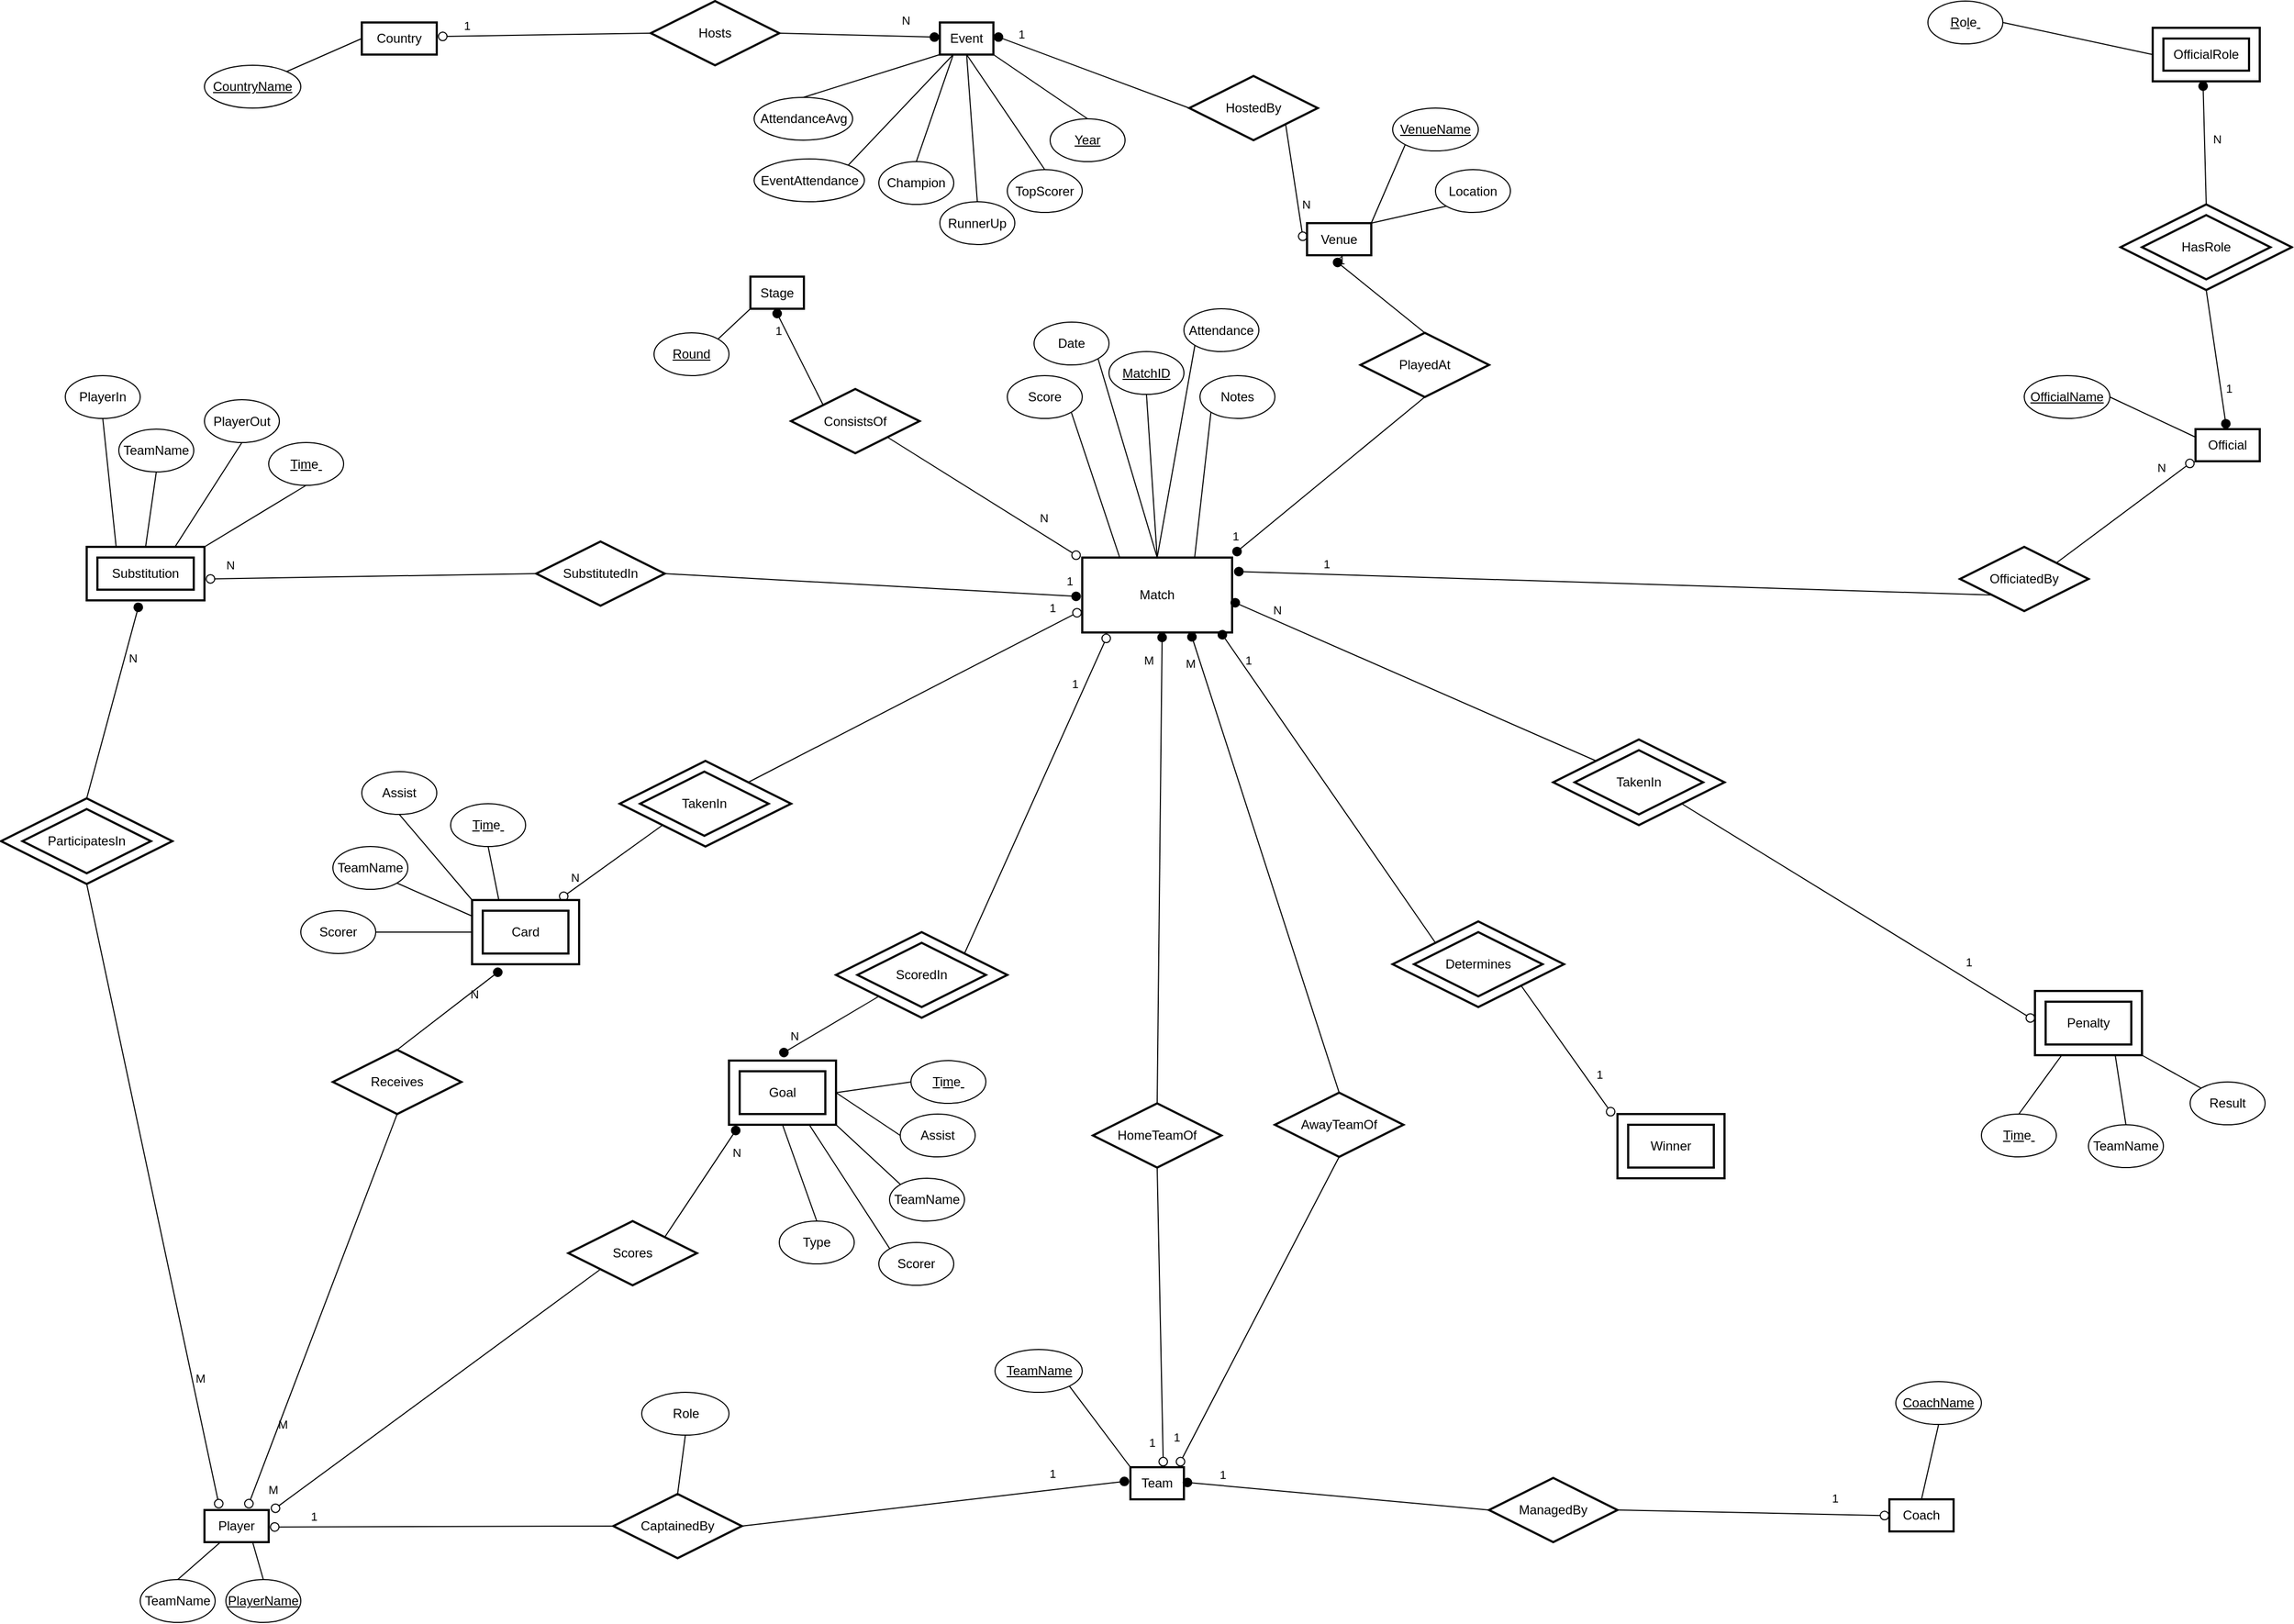 <mxfile version="22.0.7" type="onedrive">
  <diagram name="Page-1" id="App9Iwsq-mg03enMHrIf">
    <mxGraphModel grid="1" page="1" gridSize="10" guides="1" tooltips="1" connect="1" arrows="1" fold="1" pageScale="1" pageWidth="2336" pageHeight="1654" background="#ffffff" math="0" shadow="0">
      <root>
        <mxCell id="0" />
        <mxCell id="1" parent="0" />
        <UserObject label="%Entity_Set%" Entity_Set="Event" Key="Year" Other_Attributes="Host, EventAddentance, AttendanceAvg, Matches, Champion, RunnerUp, TopScorer" placeholders="1" id="K_F7ODO9CJiv-tPrbr26-68">
          <mxCell style="whiteSpace=wrap;html=1;strokeWidth=2;" vertex="1" parent="1">
            <mxGeometry x="947" y="90" width="50" height="30" as="geometry" />
          </mxCell>
        </UserObject>
        <UserObject label="%Entity_Set%" Entity_Set="Match" Key="MatchID" Other_Attributes="Date, Score, Round, Venue, Attendance, Referee, Notes, Year" placeholders="1" id="K_F7ODO9CJiv-tPrbr26-69">
          <mxCell style="whiteSpace=wrap;html=1;strokeWidth=2;" vertex="1" parent="1">
            <mxGeometry x="1080" y="590" width="140" height="70" as="geometry" />
          </mxCell>
        </UserObject>
        <UserObject label="%Entity_Set%" Entity_Set="Venue" Key="VenueName" Other_Attributes="Location" placeholders="1" id="K_F7ODO9CJiv-tPrbr26-70">
          <mxCell style="whiteSpace=wrap;html=1;strokeWidth=2;" vertex="1" parent="1">
            <mxGeometry x="1290" y="277.5" width="60" height="30" as="geometry" />
          </mxCell>
        </UserObject>
        <UserObject label="%Entity_Set%" Entity_Set="Team" Key="TeamName, Year" Other_Attributes="Manager, Captain" placeholders="1" id="K_F7ODO9CJiv-tPrbr26-71">
          <mxCell style="whiteSpace=wrap;html=1;strokeWidth=2;" vertex="1" parent="1">
            <mxGeometry x="1125" y="1440" width="50" height="30" as="geometry" />
          </mxCell>
        </UserObject>
        <UserObject label="%Entity_Set%" Entity_Set="Coach" Key="CoachName" Other_Attributes="" placeholders="1" id="K_F7ODO9CJiv-tPrbr26-72">
          <mxCell style="whiteSpace=wrap;html=1;strokeWidth=2;" vertex="1" parent="1">
            <mxGeometry x="1834" y="1470" width="60" height="30" as="geometry" />
          </mxCell>
        </UserObject>
        <UserObject label="%Entity_Set%" Entity_Set="Stage" Key="Round, Year" Other_Attributes="" placeholders="1" id="K_F7ODO9CJiv-tPrbr26-73">
          <mxCell style="whiteSpace=wrap;html=1;strokeWidth=2;" vertex="1" parent="1">
            <mxGeometry x="770" y="327.5" width="50" height="30" as="geometry" />
          </mxCell>
        </UserObject>
        <UserObject label="%Entity_Set%" Entity_Set="Official" Key="OfficialName, MatchID" Other_Attributes="" placeholders="1" id="K_F7ODO9CJiv-tPrbr26-75">
          <mxCell style="whiteSpace=wrap;html=1;strokeWidth=2;" vertex="1" parent="1">
            <mxGeometry x="2120" y="470" width="60" height="30" as="geometry" />
          </mxCell>
        </UserObject>
        <UserObject label="%Entity_Set%" Entity_Set="Player" Key="PlayerName" Other_Attributes="TeamName, Role (Captain, Regular)" placeholders="1" id="K_F7ODO9CJiv-tPrbr26-81">
          <mxCell style="whiteSpace=wrap;html=1;strokeWidth=2;" vertex="1" parent="1">
            <mxGeometry x="260" y="1480" width="60" height="30" as="geometry" />
          </mxCell>
        </UserObject>
        <UserObject label="%Entity_Set%" Entity_Set="Country" Key="CountryName" Other_Attributes="" placeholders="1" id="K_F7ODO9CJiv-tPrbr26-82">
          <mxCell style="whiteSpace=wrap;html=1;strokeWidth=2;" vertex="1" parent="1">
            <mxGeometry x="407" y="90" width="70" height="30" as="geometry" />
          </mxCell>
        </UserObject>
        <mxCell id="K_F7ODO9CJiv-tPrbr26-116" value="HostedBy" style="shape=rhombus;perimeter=rhombusPerimeter;whiteSpace=wrap;html=1;align=center;strokeWidth=2;" vertex="1" parent="1">
          <mxGeometry x="1180" y="140" width="120" height="60" as="geometry" />
        </mxCell>
        <mxCell id="K_F7ODO9CJiv-tPrbr26-126" value="1" style="html=1;verticalAlign=bottom;labelBackgroundColor=none;startArrow=oval;startFill=1;startSize=8;endArrow=none;rounded=0;entryX=0;entryY=0.5;entryDx=0;entryDy=0;exitX=1.095;exitY=0.455;exitDx=0;exitDy=0;exitPerimeter=0;" edge="1" parent="1" source="K_F7ODO9CJiv-tPrbr26-68" target="K_F7ODO9CJiv-tPrbr26-116">
          <mxGeometry x="-0.769" y="1" relative="1" as="geometry">
            <mxPoint x="1530" y="210" as="sourcePoint" />
            <mxPoint x="1810" y="210" as="targetPoint" />
            <mxPoint as="offset" />
          </mxGeometry>
        </mxCell>
        <mxCell id="K_F7ODO9CJiv-tPrbr26-127" value="N" style="html=1;verticalAlign=bottom;labelBackgroundColor=none;startArrow=oval;startFill=0;startSize=8;endArrow=none;rounded=0;entryX=1;entryY=1;entryDx=0;entryDy=0;exitX=-0.067;exitY=0.41;exitDx=0;exitDy=0;exitPerimeter=0;" edge="1" parent="1" source="K_F7ODO9CJiv-tPrbr26-70" target="K_F7ODO9CJiv-tPrbr26-116">
          <mxGeometry x="-0.624" y="-6" relative="1" as="geometry">
            <mxPoint x="1430" y="130" as="sourcePoint" />
            <mxPoint x="1020" y="150" as="targetPoint" />
            <mxPoint as="offset" />
          </mxGeometry>
        </mxCell>
        <mxCell id="K_F7ODO9CJiv-tPrbr26-128" value="PlayedAt" style="shape=rhombus;perimeter=rhombusPerimeter;whiteSpace=wrap;html=1;align=center;strokeWidth=2;" vertex="1" parent="1">
          <mxGeometry x="1340" y="380" width="120" height="60" as="geometry" />
        </mxCell>
        <mxCell id="K_F7ODO9CJiv-tPrbr26-129" value="1" style="html=1;verticalAlign=bottom;labelBackgroundColor=none;startArrow=oval;startFill=1;startSize=8;endArrow=none;rounded=0;entryX=0.5;entryY=1;entryDx=0;entryDy=0;exitX=1.033;exitY=-0.081;exitDx=0;exitDy=0;exitPerimeter=0;" edge="1" parent="1" source="K_F7ODO9CJiv-tPrbr26-69" target="K_F7ODO9CJiv-tPrbr26-128">
          <mxGeometry x="-0.981" y="5" relative="1" as="geometry">
            <mxPoint x="1475" y="174" as="sourcePoint" />
            <mxPoint x="1820" y="220" as="targetPoint" />
            <mxPoint as="offset" />
          </mxGeometry>
        </mxCell>
        <mxCell id="K_F7ODO9CJiv-tPrbr26-130" value="1" style="html=1;verticalAlign=bottom;labelBackgroundColor=none;startArrow=oval;startFill=1;startSize=8;endArrow=none;rounded=0;entryX=0.5;entryY=0;entryDx=0;entryDy=0;exitX=0.476;exitY=1.224;exitDx=0;exitDy=0;exitPerimeter=0;" edge="1" parent="1" source="K_F7ODO9CJiv-tPrbr26-70" target="K_F7ODO9CJiv-tPrbr26-128">
          <mxGeometry x="-0.876" y="-3" relative="1" as="geometry">
            <mxPoint x="1780" y="200" as="sourcePoint" />
            <mxPoint x="1760" y="190" as="targetPoint" />
            <mxPoint as="offset" />
          </mxGeometry>
        </mxCell>
        <mxCell id="K_F7ODO9CJiv-tPrbr26-131" value="HomeTeamOf" style="shape=rhombus;perimeter=rhombusPerimeter;whiteSpace=wrap;html=1;align=center;strokeWidth=2;" vertex="1" parent="1">
          <mxGeometry x="1090" y="1100" width="120" height="60" as="geometry" />
        </mxCell>
        <mxCell id="K_F7ODO9CJiv-tPrbr26-132" value="1" style="html=1;verticalAlign=bottom;labelBackgroundColor=none;startArrow=oval;startFill=0;startSize=8;endArrow=none;rounded=0;entryX=0.5;entryY=1;entryDx=0;entryDy=0;exitX=0.613;exitY=-0.173;exitDx=0;exitDy=0;exitPerimeter=0;" edge="1" parent="1" source="K_F7ODO9CJiv-tPrbr26-71" target="K_F7ODO9CJiv-tPrbr26-131">
          <mxGeometry x="-0.935" y="10" relative="1" as="geometry">
            <mxPoint x="1390" y="990" as="sourcePoint" />
            <mxPoint x="1465" y="940" as="targetPoint" />
            <mxPoint as="offset" />
          </mxGeometry>
        </mxCell>
        <mxCell id="K_F7ODO9CJiv-tPrbr26-133" value="M" style="html=1;verticalAlign=bottom;labelBackgroundColor=none;startArrow=oval;startFill=1;startSize=8;endArrow=none;rounded=0;entryX=0.5;entryY=0;entryDx=0;entryDy=0;exitX=0.533;exitY=1.066;exitDx=0;exitDy=0;exitPerimeter=0;" edge="1" parent="1" source="K_F7ODO9CJiv-tPrbr26-69" target="K_F7ODO9CJiv-tPrbr26-131">
          <mxGeometry x="-0.857" y="-12" relative="1" as="geometry">
            <mxPoint x="1631" y="927" as="sourcePoint" />
            <mxPoint x="1665" y="985" as="targetPoint" />
            <mxPoint as="offset" />
          </mxGeometry>
        </mxCell>
        <mxCell id="K_F7ODO9CJiv-tPrbr26-134" value="ManagedBy" style="shape=rhombus;perimeter=rhombusPerimeter;whiteSpace=wrap;html=1;align=center;strokeWidth=2;" vertex="1" parent="1">
          <mxGeometry x="1460" y="1450" width="120" height="60" as="geometry" />
        </mxCell>
        <mxCell id="K_F7ODO9CJiv-tPrbr26-135" value="1" style="html=1;verticalAlign=bottom;labelBackgroundColor=none;startArrow=oval;startFill=1;startSize=8;endArrow=none;rounded=0;entryX=0;entryY=0.5;entryDx=0;entryDy=0;exitX=1.066;exitY=0.475;exitDx=0;exitDy=0;exitPerimeter=0;" edge="1" parent="1" source="K_F7ODO9CJiv-tPrbr26-71" target="K_F7ODO9CJiv-tPrbr26-134">
          <mxGeometry x="-0.769" y="1" relative="1" as="geometry">
            <mxPoint x="1600" y="1019" as="sourcePoint" />
            <mxPoint x="1945" y="1065" as="targetPoint" />
            <mxPoint as="offset" />
          </mxGeometry>
        </mxCell>
        <mxCell id="K_F7ODO9CJiv-tPrbr26-136" value="1" style="html=1;verticalAlign=bottom;labelBackgroundColor=none;startArrow=oval;startFill=0;startSize=8;endArrow=none;rounded=0;entryX=1;entryY=0.5;entryDx=0;entryDy=0;exitX=-0.075;exitY=0.505;exitDx=0;exitDy=0;exitPerimeter=0;" edge="1" parent="1" source="K_F7ODO9CJiv-tPrbr26-72" target="K_F7ODO9CJiv-tPrbr26-134">
          <mxGeometry x="-0.624" y="-6" relative="1" as="geometry">
            <mxPoint x="1851" y="977" as="sourcePoint" />
            <mxPoint x="1885" y="1035" as="targetPoint" />
            <mxPoint as="offset" />
          </mxGeometry>
        </mxCell>
        <mxCell id="K_F7ODO9CJiv-tPrbr26-142" value="CaptainedBy" style="shape=rhombus;perimeter=rhombusPerimeter;whiteSpace=wrap;html=1;align=center;strokeWidth=2;" vertex="1" parent="1">
          <mxGeometry x="642" y="1465" width="120" height="60" as="geometry" />
        </mxCell>
        <mxCell id="K_F7ODO9CJiv-tPrbr26-143" value="1" style="html=1;verticalAlign=bottom;labelBackgroundColor=none;startArrow=oval;startFill=0;startSize=8;endArrow=none;rounded=0;entryX=0;entryY=0.5;entryDx=0;entryDy=0;exitX=1.094;exitY=0.528;exitDx=0;exitDy=0;exitPerimeter=0;" edge="1" parent="1" source="K_F7ODO9CJiv-tPrbr26-81" target="K_F7ODO9CJiv-tPrbr26-142">
          <mxGeometry x="-0.769" y="1" relative="1" as="geometry">
            <mxPoint x="580" y="1474" as="sourcePoint" />
            <mxPoint x="987" y="1395" as="targetPoint" />
            <mxPoint as="offset" />
          </mxGeometry>
        </mxCell>
        <mxCell id="K_F7ODO9CJiv-tPrbr26-144" value="1" style="html=1;verticalAlign=bottom;labelBackgroundColor=none;startArrow=oval;startFill=1;startSize=8;endArrow=none;rounded=0;entryX=1;entryY=0.5;entryDx=0;entryDy=0;exitX=-0.113;exitY=0.443;exitDx=0;exitDy=0;exitPerimeter=0;" edge="1" parent="1" source="K_F7ODO9CJiv-tPrbr26-71" target="K_F7ODO9CJiv-tPrbr26-142">
          <mxGeometry x="-0.624" y="-6" relative="1" as="geometry">
            <mxPoint x="1398" y="1125" as="sourcePoint" />
            <mxPoint x="1487" y="1045" as="targetPoint" />
            <mxPoint as="offset" />
          </mxGeometry>
        </mxCell>
        <mxCell id="K_F7ODO9CJiv-tPrbr26-149" value="N" style="html=1;verticalAlign=bottom;labelBackgroundColor=none;startArrow=oval;startFill=1;startSize=8;endArrow=none;rounded=0;entryX=0;entryY=1;entryDx=0;entryDy=0;exitX=0.513;exitY=-0.125;exitDx=0;exitDy=0;exitPerimeter=0;" edge="1" parent="1" source="K_F7ODO9CJiv-tPrbr26-278" target="K_F7ODO9CJiv-tPrbr26-275">
          <mxGeometry x="-0.769" y="1" relative="1" as="geometry">
            <mxPoint x="828.5" y="1055.8" as="sourcePoint" />
            <mxPoint x="940" y="925" as="targetPoint" />
            <mxPoint as="offset" />
          </mxGeometry>
        </mxCell>
        <mxCell id="K_F7ODO9CJiv-tPrbr26-150" value="1" style="html=1;verticalAlign=bottom;labelBackgroundColor=none;startArrow=oval;startFill=0;startSize=8;endArrow=none;rounded=0;entryX=1;entryY=0;entryDx=0;entryDy=0;exitX=0.16;exitY=1.079;exitDx=0;exitDy=0;exitPerimeter=0;" edge="1" parent="1" source="K_F7ODO9CJiv-tPrbr26-69" target="K_F7ODO9CJiv-tPrbr26-275">
          <mxGeometry x="-0.632" y="-6" relative="1" as="geometry">
            <mxPoint x="1480" y="755" as="sourcePoint" />
            <mxPoint x="1000" y="895" as="targetPoint" />
            <mxPoint as="offset" />
          </mxGeometry>
        </mxCell>
        <mxCell id="K_F7ODO9CJiv-tPrbr26-151" value="Scores" style="shape=rhombus;perimeter=rhombusPerimeter;whiteSpace=wrap;html=1;align=center;strokeWidth=2;" vertex="1" parent="1">
          <mxGeometry x="600" y="1210" width="120" height="60" as="geometry" />
        </mxCell>
        <mxCell id="K_F7ODO9CJiv-tPrbr26-152" value="N" style="html=1;verticalAlign=bottom;labelBackgroundColor=none;startArrow=oval;startFill=1;startSize=8;endArrow=none;rounded=0;entryX=1;entryY=0;entryDx=0;entryDy=0;exitX=0.063;exitY=1.089;exitDx=0;exitDy=0;exitPerimeter=0;" edge="1" parent="1" source="K_F7ODO9CJiv-tPrbr26-278" target="K_F7ODO9CJiv-tPrbr26-151">
          <mxGeometry x="-0.592" y="17" relative="1" as="geometry">
            <mxPoint x="823.05" y="1094.35" as="sourcePoint" />
            <mxPoint x="837" y="1255" as="targetPoint" />
            <mxPoint as="offset" />
          </mxGeometry>
        </mxCell>
        <mxCell id="K_F7ODO9CJiv-tPrbr26-153" value="M" style="html=1;verticalAlign=bottom;labelBackgroundColor=none;startArrow=oval;startFill=0;startSize=8;endArrow=none;rounded=0;entryX=0;entryY=1;entryDx=0;entryDy=0;exitX=1.106;exitY=-0.056;exitDx=0;exitDy=0;exitPerimeter=0;" edge="1" parent="1" source="K_F7ODO9CJiv-tPrbr26-81" target="K_F7ODO9CJiv-tPrbr26-151">
          <mxGeometry x="-0.986" y="8" relative="1" as="geometry">
            <mxPoint x="688" y="1305" as="sourcePoint" />
            <mxPoint x="777" y="1225" as="targetPoint" />
            <mxPoint as="offset" />
          </mxGeometry>
        </mxCell>
        <mxCell id="K_F7ODO9CJiv-tPrbr26-155" value="N" style="html=1;verticalAlign=bottom;labelBackgroundColor=none;startArrow=oval;startFill=1;startSize=8;endArrow=none;rounded=0;entryX=0;entryY=0;entryDx=0;entryDy=0;exitX=1.021;exitY=0.603;exitDx=0;exitDy=0;exitPerimeter=0;" edge="1" parent="1" source="K_F7ODO9CJiv-tPrbr26-69" target="K_F7ODO9CJiv-tPrbr26-309">
          <mxGeometry x="-0.769" y="1" relative="1" as="geometry">
            <mxPoint x="1612" y="669" as="sourcePoint" />
            <mxPoint x="1540" y="797" as="targetPoint" />
            <mxPoint as="offset" />
          </mxGeometry>
        </mxCell>
        <mxCell id="K_F7ODO9CJiv-tPrbr26-156" value="1" style="html=1;verticalAlign=bottom;labelBackgroundColor=none;startArrow=oval;startFill=0;startSize=8;endArrow=none;rounded=0;entryX=1;entryY=1;entryDx=0;entryDy=0;exitX=-0.043;exitY=0.42;exitDx=0;exitDy=0;exitPerimeter=0;" edge="1" parent="1" source="K_F7ODO9CJiv-tPrbr26-312" target="K_F7ODO9CJiv-tPrbr26-309">
          <mxGeometry x="-0.624" y="-6" relative="1" as="geometry">
            <mxPoint x="1965.86" y="1025.81" as="sourcePoint" />
            <mxPoint x="1660" y="797" as="targetPoint" />
            <mxPoint as="offset" />
          </mxGeometry>
        </mxCell>
        <mxCell id="K_F7ODO9CJiv-tPrbr26-159" value="1" style="html=1;verticalAlign=bottom;labelBackgroundColor=none;startArrow=oval;startFill=0;startSize=8;endArrow=none;rounded=0;entryX=1;entryY=0;entryDx=0;entryDy=0;exitX=-0.035;exitY=0.737;exitDx=0;exitDy=0;exitPerimeter=0;" edge="1" parent="1" source="K_F7ODO9CJiv-tPrbr26-69" target="K_F7ODO9CJiv-tPrbr26-325">
          <mxGeometry x="-0.87" y="-7" relative="1" as="geometry">
            <mxPoint x="1372" y="701" as="sourcePoint" />
            <mxPoint x="732.0" y="795" as="targetPoint" />
            <mxPoint as="offset" />
          </mxGeometry>
        </mxCell>
        <mxCell id="K_F7ODO9CJiv-tPrbr26-160" value="SubstitutedIn" style="shape=rhombus;perimeter=rhombusPerimeter;whiteSpace=wrap;html=1;align=center;strokeWidth=2;" vertex="1" parent="1">
          <mxGeometry x="570" y="575" width="120" height="60" as="geometry" />
        </mxCell>
        <mxCell id="K_F7ODO9CJiv-tPrbr26-161" value="1" style="html=1;verticalAlign=bottom;labelBackgroundColor=none;startArrow=oval;startFill=1;startSize=8;endArrow=none;rounded=0;entryX=1;entryY=0.5;entryDx=0;entryDy=0;exitX=-0.041;exitY=0.517;exitDx=0;exitDy=0;exitPerimeter=0;" edge="1" parent="1" source="K_F7ODO9CJiv-tPrbr26-69" target="K_F7ODO9CJiv-tPrbr26-160">
          <mxGeometry x="-0.964" y="-6" relative="1" as="geometry">
            <mxPoint x="1050" y="559" as="sourcePoint" />
            <mxPoint x="1457" y="480" as="targetPoint" />
            <mxPoint y="1" as="offset" />
          </mxGeometry>
        </mxCell>
        <mxCell id="K_F7ODO9CJiv-tPrbr26-162" value="N" style="html=1;verticalAlign=bottom;labelBackgroundColor=none;startArrow=oval;startFill=0;startSize=8;endArrow=none;rounded=0;entryX=0;entryY=0.5;entryDx=0;entryDy=0;exitX=1.051;exitY=0.599;exitDx=0;exitDy=0;exitPerimeter=0;" edge="1" parent="1" source="K_F7ODO9CJiv-tPrbr26-356" target="K_F7ODO9CJiv-tPrbr26-160">
          <mxGeometry x="-0.879" y="4" relative="1" as="geometry">
            <mxPoint x="320" y="610" as="sourcePoint" />
            <mxPoint x="837" y="770" as="targetPoint" />
            <mxPoint as="offset" />
          </mxGeometry>
        </mxCell>
        <mxCell id="K_F7ODO9CJiv-tPrbr26-165" value="N" style="html=1;verticalAlign=bottom;labelBackgroundColor=none;startArrow=oval;startFill=1;startSize=8;endArrow=none;rounded=0;entryX=0.5;entryY=0;entryDx=0;entryDy=0;exitX=0.438;exitY=1.129;exitDx=0;exitDy=0;exitPerimeter=0;" edge="1" parent="1" source="K_F7ODO9CJiv-tPrbr26-356" target="K_F7ODO9CJiv-tPrbr26-354">
          <mxGeometry x="-0.401" y="10" relative="1" as="geometry">
            <mxPoint x="220" y="690" as="sourcePoint" />
            <mxPoint x="160" y="760" as="targetPoint" />
            <mxPoint as="offset" />
          </mxGeometry>
        </mxCell>
        <mxCell id="K_F7ODO9CJiv-tPrbr26-166" value="M" style="html=1;verticalAlign=bottom;labelBackgroundColor=none;startArrow=oval;startFill=0;startSize=8;endArrow=none;rounded=0;exitX=0.222;exitY=-0.198;exitDx=0;exitDy=0;exitPerimeter=0;entryX=0.5;entryY=1;entryDx=0;entryDy=0;" edge="1" parent="1" source="K_F7ODO9CJiv-tPrbr26-81" target="K_F7ODO9CJiv-tPrbr26-354">
          <mxGeometry x="-0.63" y="-6" relative="1" as="geometry">
            <mxPoint x="270" y="1290" as="sourcePoint" />
            <mxPoint x="150" y="940" as="targetPoint" />
            <mxPoint as="offset" />
          </mxGeometry>
        </mxCell>
        <mxCell id="K_F7ODO9CJiv-tPrbr26-171" value="OfficiatedBy" style="shape=rhombus;perimeter=rhombusPerimeter;whiteSpace=wrap;html=1;align=center;strokeWidth=2;" vertex="1" parent="1">
          <mxGeometry x="1900" y="580" width="120" height="60" as="geometry" />
        </mxCell>
        <mxCell id="K_F7ODO9CJiv-tPrbr26-172" value="1" style="html=1;verticalAlign=bottom;labelBackgroundColor=none;startArrow=oval;startFill=1;startSize=8;endArrow=none;rounded=0;entryX=0;entryY=1;entryDx=0;entryDy=0;exitX=1.045;exitY=0.187;exitDx=0;exitDy=0;exitPerimeter=0;" edge="1" parent="1" source="K_F7ODO9CJiv-tPrbr26-69" target="K_F7ODO9CJiv-tPrbr26-171">
          <mxGeometry x="-0.769" y="1" relative="1" as="geometry">
            <mxPoint x="1674" y="529" as="sourcePoint" />
            <mxPoint x="2149" y="455" as="targetPoint" />
            <mxPoint as="offset" />
          </mxGeometry>
        </mxCell>
        <mxCell id="K_F7ODO9CJiv-tPrbr26-173" value="N" style="html=1;verticalAlign=bottom;labelBackgroundColor=none;startArrow=oval;startFill=0;startSize=8;endArrow=none;rounded=0;entryX=1;entryY=0;entryDx=0;entryDy=0;exitX=-0.088;exitY=1.067;exitDx=0;exitDy=0;exitPerimeter=0;" edge="1" parent="1" source="K_F7ODO9CJiv-tPrbr26-75" target="K_F7ODO9CJiv-tPrbr26-171">
          <mxGeometry x="-0.624" y="-6" relative="1" as="geometry">
            <mxPoint x="2036" y="531" as="sourcePoint" />
            <mxPoint x="2089" y="425" as="targetPoint" />
            <mxPoint as="offset" />
          </mxGeometry>
        </mxCell>
        <mxCell id="K_F7ODO9CJiv-tPrbr26-174" value="Receives" style="shape=rhombus;perimeter=rhombusPerimeter;whiteSpace=wrap;html=1;align=center;strokeWidth=2;" vertex="1" parent="1">
          <mxGeometry x="380" y="1050" width="120" height="60" as="geometry" />
        </mxCell>
        <mxCell id="K_F7ODO9CJiv-tPrbr26-175" value="N" style="html=1;verticalAlign=bottom;labelBackgroundColor=none;startArrow=oval;startFill=1;startSize=8;endArrow=none;rounded=0;entryX=0.5;entryY=0;entryDx=0;entryDy=0;exitX=0.24;exitY=1.125;exitDx=0;exitDy=0;exitPerimeter=0;" edge="1" parent="1" source="K_F7ODO9CJiv-tPrbr26-331" target="K_F7ODO9CJiv-tPrbr26-174">
          <mxGeometry x="-0.401" y="10" relative="1" as="geometry">
            <mxPoint x="524.05" y="965.07" as="sourcePoint" />
            <mxPoint x="1097" y="1504" as="targetPoint" />
            <mxPoint as="offset" />
          </mxGeometry>
        </mxCell>
        <mxCell id="K_F7ODO9CJiv-tPrbr26-176" value="M" style="html=1;verticalAlign=bottom;labelBackgroundColor=none;startArrow=oval;startFill=0;startSize=8;endArrow=none;rounded=0;entryX=0.5;entryY=1;entryDx=0;entryDy=0;exitX=0.692;exitY=-0.198;exitDx=0;exitDy=0;exitPerimeter=0;" edge="1" parent="1" source="K_F7ODO9CJiv-tPrbr26-81" target="K_F7ODO9CJiv-tPrbr26-174">
          <mxGeometry x="-0.63" y="-6" relative="1" as="geometry">
            <mxPoint x="427" y="1454" as="sourcePoint" />
            <mxPoint x="1037" y="1474" as="targetPoint" />
            <mxPoint as="offset" />
          </mxGeometry>
        </mxCell>
        <mxCell id="K_F7ODO9CJiv-tPrbr26-177" value="Hosts" style="shape=rhombus;perimeter=rhombusPerimeter;whiteSpace=wrap;html=1;align=center;strokeWidth=2;" vertex="1" parent="1">
          <mxGeometry x="677" y="70" width="120" height="60" as="geometry" />
        </mxCell>
        <mxCell id="K_F7ODO9CJiv-tPrbr26-178" value="1" style="html=1;verticalAlign=bottom;labelBackgroundColor=none;startArrow=oval;startFill=0;startSize=8;endArrow=none;rounded=0;entryX=0;entryY=0.5;entryDx=0;entryDy=0;exitX=1.08;exitY=0.434;exitDx=0;exitDy=0;exitPerimeter=0;" edge="1" parent="1" source="K_F7ODO9CJiv-tPrbr26-82" target="K_F7ODO9CJiv-tPrbr26-177">
          <mxGeometry x="-0.769" y="1" relative="1" as="geometry">
            <mxPoint x="427" y="296" as="sourcePoint" />
            <mxPoint x="1048" y="215" as="targetPoint" />
            <mxPoint as="offset" />
          </mxGeometry>
        </mxCell>
        <mxCell id="K_F7ODO9CJiv-tPrbr26-179" value="N" style="html=1;verticalAlign=bottom;labelBackgroundColor=none;startArrow=oval;startFill=1;startSize=8;endArrow=none;rounded=0;entryX=1;entryY=0.5;entryDx=0;entryDy=0;exitX=-0.102;exitY=0.455;exitDx=0;exitDy=0;exitPerimeter=0;" edge="1" parent="1" source="K_F7ODO9CJiv-tPrbr26-68" target="K_F7ODO9CJiv-tPrbr26-177">
          <mxGeometry x="-0.624" y="-6" relative="1" as="geometry">
            <mxPoint x="980" y="283" as="sourcePoint" />
            <mxPoint x="988" y="185" as="targetPoint" />
            <mxPoint as="offset" />
          </mxGeometry>
        </mxCell>
        <mxCell id="K_F7ODO9CJiv-tPrbr26-180" value="ConsistsOf" style="shape=rhombus;perimeter=rhombusPerimeter;whiteSpace=wrap;html=1;align=center;strokeWidth=2;" vertex="1" parent="1">
          <mxGeometry x="808" y="432.5" width="120" height="60" as="geometry" />
        </mxCell>
        <mxCell id="K_F7ODO9CJiv-tPrbr26-181" value="1" style="html=1;verticalAlign=bottom;labelBackgroundColor=none;startArrow=oval;startFill=1;startSize=8;endArrow=none;rounded=0;entryX=0;entryY=0;entryDx=0;entryDy=0;exitX=0.5;exitY=1.15;exitDx=0;exitDy=0;exitPerimeter=0;" edge="1" parent="1" source="K_F7ODO9CJiv-tPrbr26-73" target="K_F7ODO9CJiv-tPrbr26-180">
          <mxGeometry x="-0.524" y="-11" relative="1" as="geometry">
            <mxPoint x="613.5" y="500.5" as="sourcePoint" />
            <mxPoint x="1178.5" y="612.5" as="targetPoint" />
            <mxPoint as="offset" />
          </mxGeometry>
        </mxCell>
        <mxCell id="K_F7ODO9CJiv-tPrbr26-182" value="N" style="html=1;verticalAlign=bottom;labelBackgroundColor=none;startArrow=oval;startFill=0;startSize=8;endArrow=none;rounded=0;entryX=1;entryY=1;entryDx=0;entryDy=0;exitX=-0.041;exitY=-0.032;exitDx=0;exitDy=0;exitPerimeter=0;" edge="1" parent="1" source="K_F7ODO9CJiv-tPrbr26-69" target="K_F7ODO9CJiv-tPrbr26-180">
          <mxGeometry x="-0.624" y="-6" relative="1" as="geometry">
            <mxPoint x="1575" y="514" as="sourcePoint" />
            <mxPoint x="1620.5" y="595" as="targetPoint" />
            <mxPoint as="offset" />
          </mxGeometry>
        </mxCell>
        <mxCell id="K_F7ODO9CJiv-tPrbr26-184" value="1" style="html=1;verticalAlign=bottom;labelBackgroundColor=none;startArrow=oval;startFill=1;startSize=8;endArrow=none;rounded=0;exitX=0.935;exitY=1.03;exitDx=0;exitDy=0;exitPerimeter=0;entryX=0;entryY=0;entryDx=0;entryDy=0;" edge="1" parent="1" source="K_F7ODO9CJiv-tPrbr26-69" target="K_F7ODO9CJiv-tPrbr26-228">
          <mxGeometry x="-0.769" y="1" relative="1" as="geometry">
            <mxPoint x="1430" y="798" as="sourcePoint" />
            <mxPoint x="1270" y="890" as="targetPoint" />
            <mxPoint as="offset" />
          </mxGeometry>
        </mxCell>
        <mxCell id="K_F7ODO9CJiv-tPrbr26-185" value="1" style="html=1;verticalAlign=bottom;labelBackgroundColor=none;startArrow=oval;startFill=0;startSize=8;endArrow=none;rounded=0;exitX=-0.064;exitY=-0.037;exitDx=0;exitDy=0;exitPerimeter=0;entryX=1;entryY=1;entryDx=0;entryDy=0;" edge="1" parent="1" source="K_F7ODO9CJiv-tPrbr26-226" target="K_F7ODO9CJiv-tPrbr26-228">
          <mxGeometry x="-0.625" y="-6" relative="1" as="geometry">
            <mxPoint x="1440" y="1190" as="sourcePoint" />
            <mxPoint x="1535" y="1060" as="targetPoint" />
            <mxPoint as="offset" />
          </mxGeometry>
        </mxCell>
        <mxCell id="K_F7ODO9CJiv-tPrbr26-189" value="" style="group" connectable="0" vertex="1" parent="1">
          <mxGeometry x="2080" y="95" width="100" height="50" as="geometry" />
        </mxCell>
        <mxCell id="K_F7ODO9CJiv-tPrbr26-186" value="" style="rounded=0;whiteSpace=wrap;html=1;strokeWidth=2;" vertex="1" parent="K_F7ODO9CJiv-tPrbr26-189">
          <mxGeometry width="100" height="50" as="geometry" />
        </mxCell>
        <UserObject label="%Entity_Set%" Entity_Set="OfficialRole" Key="Role (partial key)" Other_Attributes="Referee, AR1, AR2, 4th, VAR" placeholders="1" id="K_F7ODO9CJiv-tPrbr26-76">
          <mxCell style="whiteSpace=wrap;html=1;strokeWidth=2;" vertex="1" parent="K_F7ODO9CJiv-tPrbr26-189">
            <mxGeometry x="10" y="10" width="80" height="30" as="geometry" />
          </mxCell>
        </UserObject>
        <mxCell id="K_F7ODO9CJiv-tPrbr26-191" value="N" style="html=1;verticalAlign=bottom;labelBackgroundColor=none;startArrow=oval;startFill=1;startSize=8;endArrow=none;rounded=0;exitX=0.471;exitY=1.089;exitDx=0;exitDy=0;exitPerimeter=0;entryX=0.5;entryY=0;entryDx=0;entryDy=0;" edge="1" parent="1" source="K_F7ODO9CJiv-tPrbr26-186" target="K_F7ODO9CJiv-tPrbr26-193">
          <mxGeometry x="0.054" y="11" relative="1" as="geometry">
            <mxPoint x="1940" y="229" as="sourcePoint" />
            <mxPoint x="2110" y="190" as="targetPoint" />
            <mxPoint as="offset" />
          </mxGeometry>
        </mxCell>
        <mxCell id="K_F7ODO9CJiv-tPrbr26-192" value="1" style="html=1;verticalAlign=bottom;labelBackgroundColor=none;startArrow=oval;startFill=1;startSize=8;endArrow=none;rounded=0;exitX=0.472;exitY=-0.167;exitDx=0;exitDy=0;exitPerimeter=0;entryX=0.5;entryY=1;entryDx=0;entryDy=0;" edge="1" parent="1" source="K_F7ODO9CJiv-tPrbr26-75" target="K_F7ODO9CJiv-tPrbr26-193">
          <mxGeometry x="-0.624" y="-6" relative="1" as="geometry">
            <mxPoint x="2142" y="321" as="sourcePoint" />
            <mxPoint x="2110" y="300" as="targetPoint" />
            <mxPoint as="offset" />
          </mxGeometry>
        </mxCell>
        <mxCell id="K_F7ODO9CJiv-tPrbr26-194" value="" style="group" connectable="0" vertex="1" parent="1">
          <mxGeometry x="2050" y="260" width="160" height="80" as="geometry" />
        </mxCell>
        <mxCell id="K_F7ODO9CJiv-tPrbr26-193" value="" style="rhombus;whiteSpace=wrap;html=1;strokeWidth=2;" vertex="1" parent="K_F7ODO9CJiv-tPrbr26-194">
          <mxGeometry width="160" height="80" as="geometry" />
        </mxCell>
        <mxCell id="K_F7ODO9CJiv-tPrbr26-190" value="HasRole" style="shape=rhombus;perimeter=rhombusPerimeter;whiteSpace=wrap;html=1;align=center;strokeWidth=2;" vertex="1" parent="K_F7ODO9CJiv-tPrbr26-194">
          <mxGeometry x="20" y="10" width="120" height="60" as="geometry" />
        </mxCell>
        <mxCell id="K_F7ODO9CJiv-tPrbr26-200" value="Year" style="ellipse;whiteSpace=wrap;html=1;fontStyle=4" vertex="1" parent="1">
          <mxGeometry x="1050" y="180" width="70" height="40" as="geometry" />
        </mxCell>
        <mxCell id="K_F7ODO9CJiv-tPrbr26-201" value="" style="endArrow=none;html=1;rounded=0;entryX=1;entryY=1;entryDx=0;entryDy=0;exitX=0.5;exitY=0;exitDx=0;exitDy=0;" edge="1" parent="1" source="K_F7ODO9CJiv-tPrbr26-200" target="K_F7ODO9CJiv-tPrbr26-68">
          <mxGeometry width="50" height="50" relative="1" as="geometry">
            <mxPoint x="890" y="340" as="sourcePoint" />
            <mxPoint x="940" y="290" as="targetPoint" />
          </mxGeometry>
        </mxCell>
        <mxCell id="K_F7ODO9CJiv-tPrbr26-204" value="EventAttendance" style="ellipse;whiteSpace=wrap;html=1;" vertex="1" parent="1">
          <mxGeometry x="773.5" y="217.5" width="103" height="40" as="geometry" />
        </mxCell>
        <mxCell id="K_F7ODO9CJiv-tPrbr26-207" value="" style="endArrow=none;html=1;rounded=0;entryX=0.25;entryY=1;entryDx=0;entryDy=0;exitX=0.5;exitY=0;exitDx=0;exitDy=0;" edge="1" parent="1" source="K_F7ODO9CJiv-tPrbr26-213" target="K_F7ODO9CJiv-tPrbr26-68">
          <mxGeometry width="50" height="50" relative="1" as="geometry">
            <mxPoint x="620" y="300" as="sourcePoint" />
            <mxPoint x="647" y="240" as="targetPoint" />
          </mxGeometry>
        </mxCell>
        <mxCell id="K_F7ODO9CJiv-tPrbr26-208" value="" style="endArrow=none;html=1;rounded=0;entryX=0;entryY=1;entryDx=0;entryDy=0;exitX=0.5;exitY=0;exitDx=0;exitDy=0;" edge="1" parent="1" source="K_F7ODO9CJiv-tPrbr26-210" target="K_F7ODO9CJiv-tPrbr26-68">
          <mxGeometry width="50" height="50" relative="1" as="geometry">
            <mxPoint x="890" y="205" as="sourcePoint" />
            <mxPoint x="917" y="145" as="targetPoint" />
          </mxGeometry>
        </mxCell>
        <mxCell id="K_F7ODO9CJiv-tPrbr26-209" value="" style="endArrow=none;html=1;rounded=0;entryX=0.25;entryY=1;entryDx=0;entryDy=0;exitX=1;exitY=0;exitDx=0;exitDy=0;" edge="1" parent="1" source="K_F7ODO9CJiv-tPrbr26-204" target="K_F7ODO9CJiv-tPrbr26-68">
          <mxGeometry width="50" height="50" relative="1" as="geometry">
            <mxPoint x="523" y="290" as="sourcePoint" />
            <mxPoint x="550" y="230" as="targetPoint" />
          </mxGeometry>
        </mxCell>
        <mxCell id="K_F7ODO9CJiv-tPrbr26-210" value="AttendanceAvg" style="ellipse;whiteSpace=wrap;html=1;" vertex="1" parent="1">
          <mxGeometry x="773.5" y="160" width="92" height="40" as="geometry" />
        </mxCell>
        <mxCell id="K_F7ODO9CJiv-tPrbr26-212" value="Date" style="ellipse;whiteSpace=wrap;html=1;" vertex="1" parent="1">
          <mxGeometry x="1035" y="370" width="70" height="40" as="geometry" />
        </mxCell>
        <mxCell id="K_F7ODO9CJiv-tPrbr26-213" value="Champion" style="ellipse;whiteSpace=wrap;html=1;" vertex="1" parent="1">
          <mxGeometry x="890" y="220" width="70" height="40" as="geometry" />
        </mxCell>
        <mxCell id="K_F7ODO9CJiv-tPrbr26-214" value="TopScorer" style="ellipse;whiteSpace=wrap;html=1;" vertex="1" parent="1">
          <mxGeometry x="1010" y="227.5" width="70" height="40" as="geometry" />
        </mxCell>
        <mxCell id="K_F7ODO9CJiv-tPrbr26-215" value="RunnerUp" style="ellipse;whiteSpace=wrap;html=1;" vertex="1" parent="1">
          <mxGeometry x="947" y="257.5" width="70" height="40" as="geometry" />
        </mxCell>
        <mxCell id="K_F7ODO9CJiv-tPrbr26-217" value="&lt;u&gt;Round&lt;/u&gt;" style="ellipse;whiteSpace=wrap;html=1;" vertex="1" parent="1">
          <mxGeometry x="680" y="380" width="70" height="40" as="geometry" />
        </mxCell>
        <mxCell id="K_F7ODO9CJiv-tPrbr26-218" value="&lt;u&gt;TeamName&lt;/u&gt;" style="ellipse;whiteSpace=wrap;html=1;" vertex="1" parent="1">
          <mxGeometry x="998.5" y="1330" width="81.5" height="40" as="geometry" />
        </mxCell>
        <mxCell id="K_F7ODO9CJiv-tPrbr26-219" value="&lt;u&gt;VenueName&lt;/u&gt;" style="ellipse;whiteSpace=wrap;html=1;" vertex="1" parent="1">
          <mxGeometry x="1370" y="170" width="80" height="40" as="geometry" />
        </mxCell>
        <mxCell id="K_F7ODO9CJiv-tPrbr26-220" value="&lt;u&gt;MatchID&lt;/u&gt;" style="ellipse;whiteSpace=wrap;html=1;" vertex="1" parent="1">
          <mxGeometry x="1105" y="397.5" width="70" height="40" as="geometry" />
        </mxCell>
        <mxCell id="K_F7ODO9CJiv-tPrbr26-221" value="" style="endArrow=none;html=1;rounded=0;entryX=1;entryY=1;entryDx=0;entryDy=0;exitX=0.25;exitY=0;exitDx=0;exitDy=0;" edge="1" parent="1" source="K_F7ODO9CJiv-tPrbr26-69" target="K_F7ODO9CJiv-tPrbr26-239">
          <mxGeometry width="50" height="50" relative="1" as="geometry">
            <mxPoint x="503" y="270" as="sourcePoint" />
            <mxPoint x="530" y="210" as="targetPoint" />
          </mxGeometry>
        </mxCell>
        <mxCell id="K_F7ODO9CJiv-tPrbr26-222" value="" style="endArrow=none;html=1;rounded=0;entryX=1;entryY=1;entryDx=0;entryDy=0;exitX=0.5;exitY=0;exitDx=0;exitDy=0;" edge="1" parent="1" source="K_F7ODO9CJiv-tPrbr26-69" target="K_F7ODO9CJiv-tPrbr26-212">
          <mxGeometry width="50" height="50" relative="1" as="geometry">
            <mxPoint x="513" y="280" as="sourcePoint" />
            <mxPoint x="540" y="220" as="targetPoint" />
          </mxGeometry>
        </mxCell>
        <mxCell id="K_F7ODO9CJiv-tPrbr26-223" value="" style="endArrow=none;html=1;rounded=0;entryX=0.5;entryY=1;entryDx=0;entryDy=0;exitX=0.5;exitY=0;exitDx=0;exitDy=0;" edge="1" parent="1" source="K_F7ODO9CJiv-tPrbr26-69" target="K_F7ODO9CJiv-tPrbr26-220">
          <mxGeometry width="50" height="50" relative="1" as="geometry">
            <mxPoint x="523" y="290" as="sourcePoint" />
            <mxPoint x="550" y="230" as="targetPoint" />
          </mxGeometry>
        </mxCell>
        <mxCell id="K_F7ODO9CJiv-tPrbr26-224" value="" style="endArrow=none;html=1;rounded=0;entryX=0.5;entryY=1;entryDx=0;entryDy=0;exitX=0.5;exitY=0;exitDx=0;exitDy=0;" edge="1" parent="1" source="K_F7ODO9CJiv-tPrbr26-214" target="K_F7ODO9CJiv-tPrbr26-68">
          <mxGeometry width="50" height="50" relative="1" as="geometry">
            <mxPoint x="533" y="300" as="sourcePoint" />
            <mxPoint x="560" y="240" as="targetPoint" />
          </mxGeometry>
        </mxCell>
        <mxCell id="K_F7ODO9CJiv-tPrbr26-225" value="" style="endArrow=none;html=1;rounded=0;entryX=0.5;entryY=1;entryDx=0;entryDy=0;exitX=0.5;exitY=0;exitDx=0;exitDy=0;" edge="1" parent="1" source="K_F7ODO9CJiv-tPrbr26-215" target="K_F7ODO9CJiv-tPrbr26-68">
          <mxGeometry width="50" height="50" relative="1" as="geometry">
            <mxPoint x="543" y="310" as="sourcePoint" />
            <mxPoint x="570" y="250" as="targetPoint" />
          </mxGeometry>
        </mxCell>
        <mxCell id="K_F7ODO9CJiv-tPrbr26-230" value="" style="group" connectable="0" vertex="1" parent="1">
          <mxGeometry x="1370" y="930" width="160" height="80" as="geometry" />
        </mxCell>
        <mxCell id="K_F7ODO9CJiv-tPrbr26-228" value="" style="rhombus;whiteSpace=wrap;html=1;strokeWidth=2;container=0;" vertex="1" parent="K_F7ODO9CJiv-tPrbr26-230">
          <mxGeometry width="160" height="80" as="geometry" />
        </mxCell>
        <mxCell id="K_F7ODO9CJiv-tPrbr26-183" value="Determines" style="shape=rhombus;perimeter=rhombusPerimeter;whiteSpace=wrap;html=1;align=center;strokeWidth=2;container=0;" vertex="1" parent="K_F7ODO9CJiv-tPrbr26-230">
          <mxGeometry x="20" y="10" width="120" height="60" as="geometry" />
        </mxCell>
        <mxCell id="K_F7ODO9CJiv-tPrbr26-231" value="" style="group" connectable="0" vertex="1" parent="1">
          <mxGeometry x="1580" y="1110" width="100" height="60" as="geometry" />
        </mxCell>
        <mxCell id="K_F7ODO9CJiv-tPrbr26-226" value="" style="rounded=0;whiteSpace=wrap;html=1;strokeWidth=2;" vertex="1" parent="K_F7ODO9CJiv-tPrbr26-231">
          <mxGeometry width="100" height="60" as="geometry" />
        </mxCell>
        <UserObject label="%Entity_Set%" Entity_Set="Winner" Key="Score" Other_Attributes="Round, MatchID" placeholders="1" id="K_F7ODO9CJiv-tPrbr26-74">
          <mxCell style="whiteSpace=wrap;html=1;strokeWidth=2;" vertex="1" parent="K_F7ODO9CJiv-tPrbr26-231">
            <mxGeometry x="10" y="10" width="80" height="40" as="geometry" />
          </mxCell>
        </UserObject>
        <mxCell id="K_F7ODO9CJiv-tPrbr26-235" value="Location" style="ellipse;whiteSpace=wrap;html=1;" vertex="1" parent="1">
          <mxGeometry x="1410" y="227.5" width="70" height="40" as="geometry" />
        </mxCell>
        <mxCell id="K_F7ODO9CJiv-tPrbr26-236" value="Notes" style="ellipse;whiteSpace=wrap;html=1;" vertex="1" parent="1">
          <mxGeometry x="1190" y="420" width="70" height="40" as="geometry" />
        </mxCell>
        <mxCell id="K_F7ODO9CJiv-tPrbr26-237" value="Attendance" style="ellipse;whiteSpace=wrap;html=1;" vertex="1" parent="1">
          <mxGeometry x="1175" y="357.5" width="70" height="40" as="geometry" />
        </mxCell>
        <mxCell id="K_F7ODO9CJiv-tPrbr26-239" value="Score" style="ellipse;whiteSpace=wrap;html=1;" vertex="1" parent="1">
          <mxGeometry x="1010" y="420" width="70" height="40" as="geometry" />
        </mxCell>
        <mxCell id="K_F7ODO9CJiv-tPrbr26-249" value="" style="endArrow=none;html=1;rounded=0;entryX=0;entryY=1;entryDx=0;entryDy=0;exitX=1;exitY=0;exitDx=0;exitDy=0;" edge="1" parent="1" source="K_F7ODO9CJiv-tPrbr26-217" target="K_F7ODO9CJiv-tPrbr26-73">
          <mxGeometry width="50" height="50" relative="1" as="geometry">
            <mxPoint x="580" y="267.5" as="sourcePoint" />
            <mxPoint x="607" y="207.5" as="targetPoint" />
          </mxGeometry>
        </mxCell>
        <mxCell id="K_F7ODO9CJiv-tPrbr26-250" value="" style="endArrow=none;html=1;rounded=0;entryX=1;entryY=1;entryDx=0;entryDy=0;exitX=0;exitY=0;exitDx=0;exitDy=0;" edge="1" parent="1" source="K_F7ODO9CJiv-tPrbr26-71" target="K_F7ODO9CJiv-tPrbr26-218">
          <mxGeometry width="50" height="50" relative="1" as="geometry">
            <mxPoint x="1051.5" y="1390" as="sourcePoint" />
            <mxPoint x="1078.5" y="1330" as="targetPoint" />
          </mxGeometry>
        </mxCell>
        <mxCell id="K_F7ODO9CJiv-tPrbr26-251" value="" style="endArrow=none;html=1;rounded=0;entryX=0;entryY=1;entryDx=0;entryDy=0;exitX=1;exitY=0;exitDx=0;exitDy=0;" edge="1" parent="1" source="K_F7ODO9CJiv-tPrbr26-70" target="K_F7ODO9CJiv-tPrbr26-235">
          <mxGeometry width="50" height="50" relative="1" as="geometry">
            <mxPoint x="600" y="287.5" as="sourcePoint" />
            <mxPoint x="627" y="227.5" as="targetPoint" />
          </mxGeometry>
        </mxCell>
        <mxCell id="K_F7ODO9CJiv-tPrbr26-252" value="" style="endArrow=none;html=1;rounded=0;entryX=0;entryY=1;entryDx=0;entryDy=0;exitX=1;exitY=0;exitDx=0;exitDy=0;" edge="1" parent="1" source="K_F7ODO9CJiv-tPrbr26-70" target="K_F7ODO9CJiv-tPrbr26-219">
          <mxGeometry width="50" height="50" relative="1" as="geometry">
            <mxPoint x="610" y="297.5" as="sourcePoint" />
            <mxPoint x="637" y="237.5" as="targetPoint" />
          </mxGeometry>
        </mxCell>
        <mxCell id="K_F7ODO9CJiv-tPrbr26-253" value="" style="endArrow=none;html=1;rounded=0;entryX=0;entryY=1;entryDx=0;entryDy=0;exitX=0.75;exitY=0;exitDx=0;exitDy=0;" edge="1" parent="1" source="K_F7ODO9CJiv-tPrbr26-69" target="K_F7ODO9CJiv-tPrbr26-236">
          <mxGeometry width="50" height="50" relative="1" as="geometry">
            <mxPoint x="620" y="307.5" as="sourcePoint" />
            <mxPoint x="647" y="247.5" as="targetPoint" />
          </mxGeometry>
        </mxCell>
        <mxCell id="K_F7ODO9CJiv-tPrbr26-254" value="" style="endArrow=none;html=1;rounded=0;entryX=0;entryY=1;entryDx=0;entryDy=0;exitX=0.5;exitY=0;exitDx=0;exitDy=0;" edge="1" parent="1" source="K_F7ODO9CJiv-tPrbr26-69" target="K_F7ODO9CJiv-tPrbr26-237">
          <mxGeometry width="50" height="50" relative="1" as="geometry">
            <mxPoint x="630" y="317.5" as="sourcePoint" />
            <mxPoint x="657" y="257.5" as="targetPoint" />
          </mxGeometry>
        </mxCell>
        <mxCell id="K_F7ODO9CJiv-tPrbr26-255" value="&lt;u&gt;CoachName&lt;/u&gt;" style="ellipse;whiteSpace=wrap;html=1;" vertex="1" parent="1">
          <mxGeometry x="1840" y="1360" width="80" height="40" as="geometry" />
        </mxCell>
        <mxCell id="K_F7ODO9CJiv-tPrbr26-256" value="" style="endArrow=none;html=1;rounded=0;exitX=0.5;exitY=0;exitDx=0;exitDy=0;entryX=0.5;entryY=1;entryDx=0;entryDy=0;" edge="1" parent="1" source="K_F7ODO9CJiv-tPrbr26-72" target="K_F7ODO9CJiv-tPrbr26-255">
          <mxGeometry width="50" height="50" relative="1" as="geometry">
            <mxPoint x="2080" y="1400" as="sourcePoint" />
            <mxPoint x="2130" y="1350" as="targetPoint" />
          </mxGeometry>
        </mxCell>
        <mxCell id="K_F7ODO9CJiv-tPrbr26-260" value="OfficialName" style="ellipse;whiteSpace=wrap;html=1;fontStyle=4" vertex="1" parent="1">
          <mxGeometry x="1960" y="420" width="80" height="40" as="geometry" />
        </mxCell>
        <mxCell id="K_F7ODO9CJiv-tPrbr26-261" value="" style="endArrow=none;html=1;rounded=0;entryX=0;entryY=0.25;entryDx=0;entryDy=0;exitX=1;exitY=0.5;exitDx=0;exitDy=0;" edge="1" parent="1" source="K_F7ODO9CJiv-tPrbr26-260" target="K_F7ODO9CJiv-tPrbr26-75">
          <mxGeometry width="50" height="50" relative="1" as="geometry">
            <mxPoint x="2000" y="540" as="sourcePoint" />
            <mxPoint x="2050" y="490" as="targetPoint" />
          </mxGeometry>
        </mxCell>
        <mxCell id="K_F7ODO9CJiv-tPrbr26-262" value="Type" style="ellipse;whiteSpace=wrap;html=1;" vertex="1" parent="1">
          <mxGeometry x="797" y="1210" width="70" height="40" as="geometry" />
        </mxCell>
        <mxCell id="K_F7ODO9CJiv-tPrbr26-264" value="" style="endArrow=none;html=1;rounded=0;entryX=1;entryY=0;entryDx=0;entryDy=0;exitX=0;exitY=0.5;exitDx=0;exitDy=0;" edge="1" parent="1" source="K_F7ODO9CJiv-tPrbr26-82" target="K_F7ODO9CJiv-tPrbr26-283">
          <mxGeometry width="50" height="50" relative="1" as="geometry">
            <mxPoint x="310" y="200" as="sourcePoint" />
            <mxPoint x="397" y="195" as="targetPoint" />
          </mxGeometry>
        </mxCell>
        <mxCell id="K_F7ODO9CJiv-tPrbr26-265" value="Assist" style="ellipse;whiteSpace=wrap;html=1;" vertex="1" parent="1">
          <mxGeometry x="910" y="1110" width="70" height="40" as="geometry" />
        </mxCell>
        <mxCell id="K_F7ODO9CJiv-tPrbr26-266" value="&lt;u&gt;R&lt;/u&gt;o&lt;u&gt;l&lt;/u&gt;e&lt;u&gt;&amp;nbsp;&lt;/u&gt;" style="ellipse;whiteSpace=wrap;html=1;" vertex="1" parent="1">
          <mxGeometry x="1870" y="70" width="70" height="40" as="geometry" />
        </mxCell>
        <mxCell id="K_F7ODO9CJiv-tPrbr26-267" value="TeamName" style="ellipse;whiteSpace=wrap;html=1;" vertex="1" parent="1">
          <mxGeometry x="900" y="1170" width="70" height="40" as="geometry" />
        </mxCell>
        <mxCell id="K_F7ODO9CJiv-tPrbr26-273" value="" style="endArrow=none;html=1;rounded=0;entryX=1;entryY=0.5;entryDx=0;entryDy=0;exitX=0;exitY=0.5;exitDx=0;exitDy=0;" edge="1" parent="1" source="K_F7ODO9CJiv-tPrbr26-186" target="K_F7ODO9CJiv-tPrbr26-266">
          <mxGeometry width="50" height="50" relative="1" as="geometry">
            <mxPoint x="1880" y="247.5" as="sourcePoint" />
            <mxPoint x="1907" y="187.5" as="targetPoint" />
          </mxGeometry>
        </mxCell>
        <mxCell id="K_F7ODO9CJiv-tPrbr26-274" value="" style="group" connectable="0" vertex="1" parent="1">
          <mxGeometry x="850" y="940" width="160" height="80" as="geometry" />
        </mxCell>
        <mxCell id="K_F7ODO9CJiv-tPrbr26-275" value="" style="rhombus;whiteSpace=wrap;html=1;strokeWidth=2;container=0;" vertex="1" parent="K_F7ODO9CJiv-tPrbr26-274">
          <mxGeometry width="160" height="80" as="geometry" />
        </mxCell>
        <mxCell id="K_F7ODO9CJiv-tPrbr26-276" value="ScoredIn" style="shape=rhombus;perimeter=rhombusPerimeter;whiteSpace=wrap;html=1;align=center;strokeWidth=2;container=0;" vertex="1" parent="K_F7ODO9CJiv-tPrbr26-274">
          <mxGeometry x="20" y="10" width="120" height="60" as="geometry" />
        </mxCell>
        <mxCell id="K_F7ODO9CJiv-tPrbr26-283" value="&lt;u&gt;CountryName&lt;/u&gt;" style="ellipse;whiteSpace=wrap;html=1;" vertex="1" parent="1">
          <mxGeometry x="260" y="130" width="90" height="40" as="geometry" />
        </mxCell>
        <mxCell id="K_F7ODO9CJiv-tPrbr26-284" value="&lt;u&gt;PlayerName&lt;/u&gt;" style="ellipse;whiteSpace=wrap;html=1;" vertex="1" parent="1">
          <mxGeometry x="280" y="1545" width="70" height="40" as="geometry" />
        </mxCell>
        <mxCell id="K_F7ODO9CJiv-tPrbr26-285" value="&lt;u&gt;T&lt;/u&gt;i&lt;u&gt;m&lt;/u&gt;e&lt;u&gt;&amp;nbsp;&lt;/u&gt;" style="ellipse;whiteSpace=wrap;html=1;" vertex="1" parent="1">
          <mxGeometry x="920" y="1060" width="70" height="40" as="geometry" />
        </mxCell>
        <mxCell id="K_F7ODO9CJiv-tPrbr26-289" value="" style="endArrow=none;html=1;rounded=0;entryX=0.25;entryY=1;entryDx=0;entryDy=0;exitX=0.5;exitY=0;exitDx=0;exitDy=0;" edge="1" parent="1" source="K_F7ODO9CJiv-tPrbr26-299" target="K_F7ODO9CJiv-tPrbr26-81">
          <mxGeometry width="50" height="50" relative="1" as="geometry">
            <mxPoint x="200" y="1515" as="sourcePoint" />
            <mxPoint x="227" y="1455" as="targetPoint" />
          </mxGeometry>
        </mxCell>
        <mxCell id="K_F7ODO9CJiv-tPrbr26-290" value="" style="endArrow=none;html=1;rounded=0;entryX=0.75;entryY=1;entryDx=0;entryDy=0;exitX=0.5;exitY=0;exitDx=0;exitDy=0;" edge="1" parent="1" source="K_F7ODO9CJiv-tPrbr26-284" target="K_F7ODO9CJiv-tPrbr26-81">
          <mxGeometry width="50" height="50" relative="1" as="geometry">
            <mxPoint x="210" y="1525" as="sourcePoint" />
            <mxPoint x="237" y="1465" as="targetPoint" />
          </mxGeometry>
        </mxCell>
        <mxCell id="K_F7ODO9CJiv-tPrbr26-291" value="" style="endArrow=none;html=1;rounded=0;entryX=0;entryY=0.5;entryDx=0;entryDy=0;exitX=1;exitY=0.5;exitDx=0;exitDy=0;" edge="1" parent="1" source="K_F7ODO9CJiv-tPrbr26-278" target="K_F7ODO9CJiv-tPrbr26-285">
          <mxGeometry width="50" height="50" relative="1" as="geometry">
            <mxPoint x="955" y="1252.5" as="sourcePoint" />
            <mxPoint x="982" y="1192.5" as="targetPoint" />
          </mxGeometry>
        </mxCell>
        <mxCell id="K_F7ODO9CJiv-tPrbr26-299" value="TeamName" style="ellipse;whiteSpace=wrap;html=1;" vertex="1" parent="1">
          <mxGeometry x="200" y="1545" width="70" height="40" as="geometry" />
        </mxCell>
        <mxCell id="K_F7ODO9CJiv-tPrbr26-300" value="Scorer" style="ellipse;whiteSpace=wrap;html=1;" vertex="1" parent="1">
          <mxGeometry x="890" y="1230" width="70" height="40" as="geometry" />
        </mxCell>
        <mxCell id="K_F7ODO9CJiv-tPrbr26-301" value="" style="endArrow=none;html=1;rounded=0;exitX=0;exitY=0;exitDx=0;exitDy=0;entryX=0.75;entryY=1;entryDx=0;entryDy=0;" edge="1" parent="1" source="K_F7ODO9CJiv-tPrbr26-300" target="K_F7ODO9CJiv-tPrbr26-278">
          <mxGeometry width="50" height="50" relative="1" as="geometry">
            <mxPoint x="870" y="1200" as="sourcePoint" />
            <mxPoint x="920" y="1150" as="targetPoint" />
          </mxGeometry>
        </mxCell>
        <mxCell id="K_F7ODO9CJiv-tPrbr26-302" value="" style="endArrow=none;html=1;rounded=0;entryX=0.5;entryY=0;entryDx=0;entryDy=0;exitX=0.5;exitY=1;exitDx=0;exitDy=0;" edge="1" parent="1" source="K_F7ODO9CJiv-tPrbr26-278" target="K_F7ODO9CJiv-tPrbr26-262">
          <mxGeometry width="50" height="50" relative="1" as="geometry">
            <mxPoint x="880" y="1210" as="sourcePoint" />
            <mxPoint x="930" y="1160" as="targetPoint" />
          </mxGeometry>
        </mxCell>
        <mxCell id="K_F7ODO9CJiv-tPrbr26-303" value="" style="endArrow=none;html=1;rounded=0;entryX=0;entryY=0;entryDx=0;entryDy=0;exitX=1;exitY=1;exitDx=0;exitDy=0;" edge="1" parent="1" source="K_F7ODO9CJiv-tPrbr26-278" target="K_F7ODO9CJiv-tPrbr26-267">
          <mxGeometry width="50" height="50" relative="1" as="geometry">
            <mxPoint x="890" y="1220" as="sourcePoint" />
            <mxPoint x="940" y="1170" as="targetPoint" />
          </mxGeometry>
        </mxCell>
        <mxCell id="K_F7ODO9CJiv-tPrbr26-304" value="" style="endArrow=none;html=1;rounded=0;entryX=0;entryY=0.5;entryDx=0;entryDy=0;exitX=1;exitY=0.5;exitDx=0;exitDy=0;" edge="1" parent="1" source="K_F7ODO9CJiv-tPrbr26-278" target="K_F7ODO9CJiv-tPrbr26-265">
          <mxGeometry width="50" height="50" relative="1" as="geometry">
            <mxPoint x="900" y="1230" as="sourcePoint" />
            <mxPoint x="950" y="1180" as="targetPoint" />
          </mxGeometry>
        </mxCell>
        <mxCell id="K_F7ODO9CJiv-tPrbr26-308" value="" style="group" connectable="0" vertex="1" parent="1">
          <mxGeometry x="1520" y="760" width="160" height="80" as="geometry" />
        </mxCell>
        <mxCell id="K_F7ODO9CJiv-tPrbr26-309" value="" style="rhombus;whiteSpace=wrap;html=1;strokeWidth=2;container=0;" vertex="1" parent="K_F7ODO9CJiv-tPrbr26-308">
          <mxGeometry width="160" height="80" as="geometry" />
        </mxCell>
        <mxCell id="K_F7ODO9CJiv-tPrbr26-310" value="TakenIn" style="shape=rhombus;perimeter=rhombusPerimeter;whiteSpace=wrap;html=1;align=center;strokeWidth=2;container=0;" vertex="1" parent="K_F7ODO9CJiv-tPrbr26-308">
          <mxGeometry x="20" y="10" width="120" height="60" as="geometry" />
        </mxCell>
        <mxCell id="K_F7ODO9CJiv-tPrbr26-311" value="" style="group" connectable="0" vertex="1" parent="1">
          <mxGeometry x="1970" y="995" width="100" height="60" as="geometry" />
        </mxCell>
        <mxCell id="K_F7ODO9CJiv-tPrbr26-312" value="" style="rounded=0;whiteSpace=wrap;html=1;strokeWidth=2;" vertex="1" parent="K_F7ODO9CJiv-tPrbr26-311">
          <mxGeometry width="100" height="60" as="geometry" />
        </mxCell>
        <UserObject label="Penalty" Entity_Set="Winner" Key="Score" Other_Attributes="Round, MatchID" placeholders="1" id="K_F7ODO9CJiv-tPrbr26-313">
          <mxCell style="whiteSpace=wrap;html=1;strokeWidth=2;" vertex="1" parent="K_F7ODO9CJiv-tPrbr26-311">
            <mxGeometry x="10" y="10" width="80" height="40" as="geometry" />
          </mxCell>
        </UserObject>
        <mxCell id="K_F7ODO9CJiv-tPrbr26-314" value="TeamName" style="ellipse;whiteSpace=wrap;html=1;" vertex="1" parent="1">
          <mxGeometry x="2020" y="1120" width="70" height="40" as="geometry" />
        </mxCell>
        <mxCell id="K_F7ODO9CJiv-tPrbr26-315" value="&lt;u&gt;T&lt;/u&gt;i&lt;u&gt;m&lt;/u&gt;e&lt;u&gt;&amp;nbsp;&lt;/u&gt;" style="ellipse;whiteSpace=wrap;html=1;" vertex="1" parent="1">
          <mxGeometry x="1920" y="1110" width="70" height="40" as="geometry" />
        </mxCell>
        <mxCell id="K_F7ODO9CJiv-tPrbr26-316" value="" style="endArrow=none;html=1;rounded=0;entryX=0.5;entryY=0;entryDx=0;entryDy=0;exitX=0.75;exitY=1;exitDx=0;exitDy=0;" edge="1" parent="1" source="K_F7ODO9CJiv-tPrbr26-312" target="K_F7ODO9CJiv-tPrbr26-314">
          <mxGeometry width="50" height="50" relative="1" as="geometry">
            <mxPoint x="1820" y="1090" as="sourcePoint" />
            <mxPoint x="1870" y="1040" as="targetPoint" />
          </mxGeometry>
        </mxCell>
        <mxCell id="K_F7ODO9CJiv-tPrbr26-317" value="" style="endArrow=none;html=1;rounded=0;entryX=0.5;entryY=0;entryDx=0;entryDy=0;exitX=0.25;exitY=1;exitDx=0;exitDy=0;" edge="1" parent="1" source="K_F7ODO9CJiv-tPrbr26-312" target="K_F7ODO9CJiv-tPrbr26-315">
          <mxGeometry width="50" height="50" relative="1" as="geometry">
            <mxPoint x="1820" y="1090" as="sourcePoint" />
            <mxPoint x="1870" y="1040" as="targetPoint" />
          </mxGeometry>
        </mxCell>
        <mxCell id="K_F7ODO9CJiv-tPrbr26-318" value="Result" style="ellipse;whiteSpace=wrap;html=1;" vertex="1" parent="1">
          <mxGeometry x="2115" y="1080" width="70" height="40" as="geometry" />
        </mxCell>
        <mxCell id="K_F7ODO9CJiv-tPrbr26-319" value="" style="endArrow=none;html=1;rounded=0;entryX=0;entryY=0;entryDx=0;entryDy=0;exitX=1;exitY=1;exitDx=0;exitDy=0;" edge="1" parent="1" source="K_F7ODO9CJiv-tPrbr26-312" target="K_F7ODO9CJiv-tPrbr26-318">
          <mxGeometry width="50" height="50" relative="1" as="geometry">
            <mxPoint x="2055" y="1065" as="sourcePoint" />
            <mxPoint x="1880" y="1050" as="targetPoint" />
          </mxGeometry>
        </mxCell>
        <mxCell id="K_F7ODO9CJiv-tPrbr26-320" value="Assist" style="ellipse;whiteSpace=wrap;html=1;" vertex="1" parent="1">
          <mxGeometry x="407" y="790" width="70" height="40" as="geometry" />
        </mxCell>
        <mxCell id="K_F7ODO9CJiv-tPrbr26-321" value="TeamName" style="ellipse;whiteSpace=wrap;html=1;" vertex="1" parent="1">
          <mxGeometry x="380" y="860" width="70" height="40" as="geometry" />
        </mxCell>
        <mxCell id="K_F7ODO9CJiv-tPrbr26-322" value="&lt;u&gt;T&lt;/u&gt;i&lt;u&gt;m&lt;/u&gt;e&lt;u&gt;&amp;nbsp;&lt;/u&gt;" style="ellipse;whiteSpace=wrap;html=1;" vertex="1" parent="1">
          <mxGeometry x="490" y="820" width="70" height="40" as="geometry" />
        </mxCell>
        <mxCell id="K_F7ODO9CJiv-tPrbr26-323" value="Scorer" style="ellipse;whiteSpace=wrap;html=1;" vertex="1" parent="1">
          <mxGeometry x="350" y="920" width="70" height="40" as="geometry" />
        </mxCell>
        <mxCell id="K_F7ODO9CJiv-tPrbr26-328" value="" style="group" connectable="0" vertex="1" parent="1">
          <mxGeometry x="637" y="780" width="171" height="80" as="geometry" />
        </mxCell>
        <mxCell id="K_F7ODO9CJiv-tPrbr26-325" value="" style="rhombus;whiteSpace=wrap;html=1;strokeWidth=2;container=0;movable=1;resizable=1;rotatable=1;deletable=1;editable=1;locked=0;connectable=1;" vertex="1" parent="K_F7ODO9CJiv-tPrbr26-328">
          <mxGeometry x="11" width="160" height="80" as="geometry" />
        </mxCell>
        <mxCell id="K_F7ODO9CJiv-tPrbr26-327" value="" style="group" connectable="0" vertex="1" parent="K_F7ODO9CJiv-tPrbr26-328">
          <mxGeometry width="160" height="80" as="geometry" />
        </mxCell>
        <mxCell id="K_F7ODO9CJiv-tPrbr26-326" value="TakenIn" style="shape=rhombus;perimeter=rhombusPerimeter;whiteSpace=wrap;html=1;align=center;strokeWidth=2;container=0;movable=1;resizable=1;rotatable=1;deletable=1;editable=1;locked=0;connectable=1;" vertex="1" parent="K_F7ODO9CJiv-tPrbr26-327">
          <mxGeometry x="30" y="10" width="120" height="60" as="geometry" />
        </mxCell>
        <mxCell id="K_F7ODO9CJiv-tPrbr26-329" value="" style="group" connectable="0" vertex="1" parent="1">
          <mxGeometry x="750" y="1060" width="100" height="60" as="geometry" />
        </mxCell>
        <mxCell id="K_F7ODO9CJiv-tPrbr26-278" value="" style="rounded=0;whiteSpace=wrap;html=1;strokeWidth=2;container=0;" vertex="1" parent="K_F7ODO9CJiv-tPrbr26-329">
          <mxGeometry width="100" height="60" as="geometry" />
        </mxCell>
        <UserObject label="Goal" Entity_Set="Winner" Key="Score" Other_Attributes="Round, MatchID" placeholders="1" id="K_F7ODO9CJiv-tPrbr26-279">
          <mxCell style="whiteSpace=wrap;html=1;strokeWidth=2;container=0;" vertex="1" parent="K_F7ODO9CJiv-tPrbr26-329">
            <mxGeometry x="10" y="10" width="80" height="40" as="geometry" />
          </mxCell>
        </UserObject>
        <mxCell id="K_F7ODO9CJiv-tPrbr26-331" value="" style="rounded=0;whiteSpace=wrap;html=1;strokeWidth=2;container=0;" vertex="1" parent="1">
          <mxGeometry x="510" y="910" width="100" height="60" as="geometry" />
        </mxCell>
        <UserObject label="Card" Entity_Set="Winner" Key="Score" Other_Attributes="Round, MatchID" placeholders="1" id="K_F7ODO9CJiv-tPrbr26-332">
          <mxCell style="whiteSpace=wrap;html=1;strokeWidth=2;container=0;" vertex="1" parent="1">
            <mxGeometry x="520" y="920" width="80" height="40" as="geometry" />
          </mxCell>
        </UserObject>
        <mxCell id="K_F7ODO9CJiv-tPrbr26-158" value="N" style="html=1;verticalAlign=bottom;labelBackgroundColor=none;startArrow=oval;startFill=0;startSize=8;endArrow=none;rounded=0;entryX=0;entryY=1;entryDx=0;entryDy=0;exitX=0.856;exitY=-0.058;exitDx=0;exitDy=0;exitPerimeter=0;" edge="1" parent="1" source="K_F7ODO9CJiv-tPrbr26-331" target="K_F7ODO9CJiv-tPrbr26-325">
          <mxGeometry x="-0.769" y="1" relative="1" as="geometry">
            <mxPoint x="600" y="910" as="sourcePoint" />
            <mxPoint x="672.0" y="825" as="targetPoint" />
            <mxPoint as="offset" />
          </mxGeometry>
        </mxCell>
        <mxCell id="K_F7ODO9CJiv-tPrbr26-334" value="" style="endArrow=none;html=1;rounded=0;entryX=0.5;entryY=1;entryDx=0;entryDy=0;exitX=0;exitY=0;exitDx=0;exitDy=0;" edge="1" parent="1" source="K_F7ODO9CJiv-tPrbr26-331" target="K_F7ODO9CJiv-tPrbr26-320">
          <mxGeometry width="50" height="50" relative="1" as="geometry">
            <mxPoint x="600" y="1030" as="sourcePoint" />
            <mxPoint x="650" y="980" as="targetPoint" />
          </mxGeometry>
        </mxCell>
        <mxCell id="K_F7ODO9CJiv-tPrbr26-335" value="" style="endArrow=none;html=1;rounded=0;entryX=1;entryY=1;entryDx=0;entryDy=0;exitX=0;exitY=0.25;exitDx=0;exitDy=0;" edge="1" parent="1" source="K_F7ODO9CJiv-tPrbr26-331" target="K_F7ODO9CJiv-tPrbr26-321">
          <mxGeometry width="50" height="50" relative="1" as="geometry">
            <mxPoint x="610" y="1040" as="sourcePoint" />
            <mxPoint x="660" y="990" as="targetPoint" />
          </mxGeometry>
        </mxCell>
        <mxCell id="K_F7ODO9CJiv-tPrbr26-336" value="" style="endArrow=none;html=1;rounded=0;entryX=1;entryY=0.5;entryDx=0;entryDy=0;exitX=0;exitY=0.5;exitDx=0;exitDy=0;" edge="1" parent="1" source="K_F7ODO9CJiv-tPrbr26-331" target="K_F7ODO9CJiv-tPrbr26-323">
          <mxGeometry width="50" height="50" relative="1" as="geometry">
            <mxPoint x="620" y="1050" as="sourcePoint" />
            <mxPoint x="670" y="1000" as="targetPoint" />
          </mxGeometry>
        </mxCell>
        <mxCell id="K_F7ODO9CJiv-tPrbr26-337" value="" style="endArrow=none;html=1;rounded=0;entryX=0.5;entryY=1;entryDx=0;entryDy=0;exitX=0.25;exitY=0;exitDx=0;exitDy=0;" edge="1" parent="1" source="K_F7ODO9CJiv-tPrbr26-331" target="K_F7ODO9CJiv-tPrbr26-322">
          <mxGeometry width="50" height="50" relative="1" as="geometry">
            <mxPoint x="630" y="1060" as="sourcePoint" />
            <mxPoint x="680" y="1010" as="targetPoint" />
          </mxGeometry>
        </mxCell>
        <mxCell id="K_F7ODO9CJiv-tPrbr26-346" value="PlayerOut" style="ellipse;whiteSpace=wrap;html=1;" vertex="1" parent="1">
          <mxGeometry x="260" y="442.5" width="70" height="40" as="geometry" />
        </mxCell>
        <mxCell id="K_F7ODO9CJiv-tPrbr26-347" value="TeamName" style="ellipse;whiteSpace=wrap;html=1;" vertex="1" parent="1">
          <mxGeometry x="180" y="470" width="70" height="40" as="geometry" />
        </mxCell>
        <mxCell id="K_F7ODO9CJiv-tPrbr26-348" value="&lt;u&gt;T&lt;/u&gt;i&lt;u&gt;m&lt;/u&gt;e&lt;u&gt;&amp;nbsp;&lt;/u&gt;" style="ellipse;whiteSpace=wrap;html=1;" vertex="1" parent="1">
          <mxGeometry x="320" y="482.5" width="70" height="40" as="geometry" />
        </mxCell>
        <mxCell id="K_F7ODO9CJiv-tPrbr26-349" value="PlayerIn" style="ellipse;whiteSpace=wrap;html=1;" vertex="1" parent="1">
          <mxGeometry x="130" y="420" width="70" height="40" as="geometry" />
        </mxCell>
        <mxCell id="K_F7ODO9CJiv-tPrbr26-350" value="" style="endArrow=none;html=1;rounded=0;entryX=0.5;entryY=1;entryDx=0;entryDy=0;exitX=0.75;exitY=0;exitDx=0;exitDy=0;" edge="1" parent="1" source="K_F7ODO9CJiv-tPrbr26-356" target="K_F7ODO9CJiv-tPrbr26-346">
          <mxGeometry width="50" height="50" relative="1" as="geometry">
            <mxPoint x="190" y="510" as="sourcePoint" />
            <mxPoint x="330" y="580" as="targetPoint" />
          </mxGeometry>
        </mxCell>
        <mxCell id="K_F7ODO9CJiv-tPrbr26-351" value="" style="endArrow=none;html=1;rounded=0;entryX=0.5;entryY=1;entryDx=0;entryDy=0;exitX=0.5;exitY=0;exitDx=0;exitDy=0;" edge="1" parent="1" source="K_F7ODO9CJiv-tPrbr26-356" target="K_F7ODO9CJiv-tPrbr26-347">
          <mxGeometry width="50" height="50" relative="1" as="geometry">
            <mxPoint x="190" y="525" as="sourcePoint" />
            <mxPoint x="340" y="590" as="targetPoint" />
          </mxGeometry>
        </mxCell>
        <mxCell id="K_F7ODO9CJiv-tPrbr26-352" value="" style="endArrow=none;html=1;rounded=0;entryX=0.5;entryY=1;entryDx=0;entryDy=0;exitX=0.25;exitY=0;exitDx=0;exitDy=0;" edge="1" parent="1" source="K_F7ODO9CJiv-tPrbr26-356" target="K_F7ODO9CJiv-tPrbr26-349">
          <mxGeometry width="50" height="50" relative="1" as="geometry">
            <mxPoint x="190" y="540" as="sourcePoint" />
            <mxPoint x="350" y="600" as="targetPoint" />
          </mxGeometry>
        </mxCell>
        <mxCell id="K_F7ODO9CJiv-tPrbr26-353" value="" style="endArrow=none;html=1;rounded=0;entryX=0.5;entryY=1;entryDx=0;entryDy=0;exitX=1;exitY=0;exitDx=0;exitDy=0;" edge="1" parent="1" source="K_F7ODO9CJiv-tPrbr26-356" target="K_F7ODO9CJiv-tPrbr26-348">
          <mxGeometry width="50" height="50" relative="1" as="geometry">
            <mxPoint x="215" y="510" as="sourcePoint" />
            <mxPoint x="360" y="610" as="targetPoint" />
          </mxGeometry>
        </mxCell>
        <mxCell id="K_F7ODO9CJiv-tPrbr26-355" value="" style="group" connectable="0" vertex="1" parent="1">
          <mxGeometry x="70" y="815" width="160" height="80" as="geometry" />
        </mxCell>
        <mxCell id="K_F7ODO9CJiv-tPrbr26-354" value="" style="rhombus;whiteSpace=wrap;html=1;strokeWidth=2;" vertex="1" parent="K_F7ODO9CJiv-tPrbr26-355">
          <mxGeometry width="160" height="80" as="geometry" />
        </mxCell>
        <mxCell id="K_F7ODO9CJiv-tPrbr26-164" value="ParticipatesIn" style="shape=rhombus;perimeter=rhombusPerimeter;whiteSpace=wrap;html=1;align=center;strokeWidth=2;" vertex="1" parent="K_F7ODO9CJiv-tPrbr26-355">
          <mxGeometry x="20" y="10" width="120" height="60" as="geometry" />
        </mxCell>
        <mxCell id="K_F7ODO9CJiv-tPrbr26-357" value="" style="group" connectable="0" vertex="1" parent="1">
          <mxGeometry x="150" y="580" width="110" height="50" as="geometry" />
        </mxCell>
        <mxCell id="K_F7ODO9CJiv-tPrbr26-356" value="" style="rounded=0;whiteSpace=wrap;html=1;strokeWidth=2;" vertex="1" parent="K_F7ODO9CJiv-tPrbr26-357">
          <mxGeometry width="110" height="50" as="geometry" />
        </mxCell>
        <UserObject label="%Entity_Set%" Entity_Set="Substitution" Key="MatchID, Time, PlayerIn" Other_Attributes="PlayerOut, TeamName" placeholders="1" id="K_F7ODO9CJiv-tPrbr26-80">
          <mxCell style="whiteSpace=wrap;html=1;strokeWidth=2;" vertex="1" parent="K_F7ODO9CJiv-tPrbr26-357">
            <mxGeometry x="10" y="10" width="90" height="30" as="geometry" />
          </mxCell>
        </UserObject>
        <mxCell id="K_F7ODO9CJiv-tPrbr26-359" value="AwayTeamOf" style="shape=rhombus;perimeter=rhombusPerimeter;whiteSpace=wrap;html=1;align=center;strokeWidth=2;" vertex="1" parent="1">
          <mxGeometry x="1260" y="1090" width="120" height="60" as="geometry" />
        </mxCell>
        <mxCell id="K_F7ODO9CJiv-tPrbr26-360" value="1" style="html=1;verticalAlign=bottom;labelBackgroundColor=none;startArrow=oval;startFill=0;startSize=8;endArrow=none;rounded=0;entryX=0.5;entryY=1;entryDx=0;entryDy=0;exitX=0.936;exitY=-0.173;exitDx=0;exitDy=0;exitPerimeter=0;" edge="1" parent="1" source="K_F7ODO9CJiv-tPrbr26-71" target="K_F7ODO9CJiv-tPrbr26-359">
          <mxGeometry x="-0.935" y="10" relative="1" as="geometry">
            <mxPoint x="1240" y="1410" as="sourcePoint" />
            <mxPoint x="1475" y="950" as="targetPoint" />
            <mxPoint as="offset" />
          </mxGeometry>
        </mxCell>
        <mxCell id="K_F7ODO9CJiv-tPrbr26-361" value="M" style="html=1;verticalAlign=bottom;labelBackgroundColor=none;startArrow=oval;startFill=1;startSize=8;endArrow=none;rounded=0;entryX=0.5;entryY=0;entryDx=0;entryDy=0;exitX=0.732;exitY=1.059;exitDx=0;exitDy=0;exitPerimeter=0;" edge="1" parent="1" source="K_F7ODO9CJiv-tPrbr26-69" target="K_F7ODO9CJiv-tPrbr26-359">
          <mxGeometry x="-0.857" y="-12" relative="1" as="geometry">
            <mxPoint x="1174" y="673" as="sourcePoint" />
            <mxPoint x="1675" y="995" as="targetPoint" />
            <mxPoint as="offset" />
          </mxGeometry>
        </mxCell>
        <mxCell id="CCB0uCMWoBsYp3st4sxa-1" value="Role" style="ellipse;whiteSpace=wrap;html=1;" vertex="1" parent="1">
          <mxGeometry x="668.5" y="1370" width="81.5" height="40" as="geometry" />
        </mxCell>
        <mxCell id="CCB0uCMWoBsYp3st4sxa-2" value="" style="endArrow=none;html=1;rounded=0;exitX=0.5;exitY=1;exitDx=0;exitDy=0;entryX=0.5;entryY=0;entryDx=0;entryDy=0;" edge="1" parent="1" source="CCB0uCMWoBsYp3st4sxa-1" target="K_F7ODO9CJiv-tPrbr26-142">
          <mxGeometry width="50" height="50" relative="1" as="geometry">
            <mxPoint x="810" y="1310" as="sourcePoint" />
            <mxPoint x="860" y="1260" as="targetPoint" />
          </mxGeometry>
        </mxCell>
      </root>
    </mxGraphModel>
  </diagram>
</mxfile>
